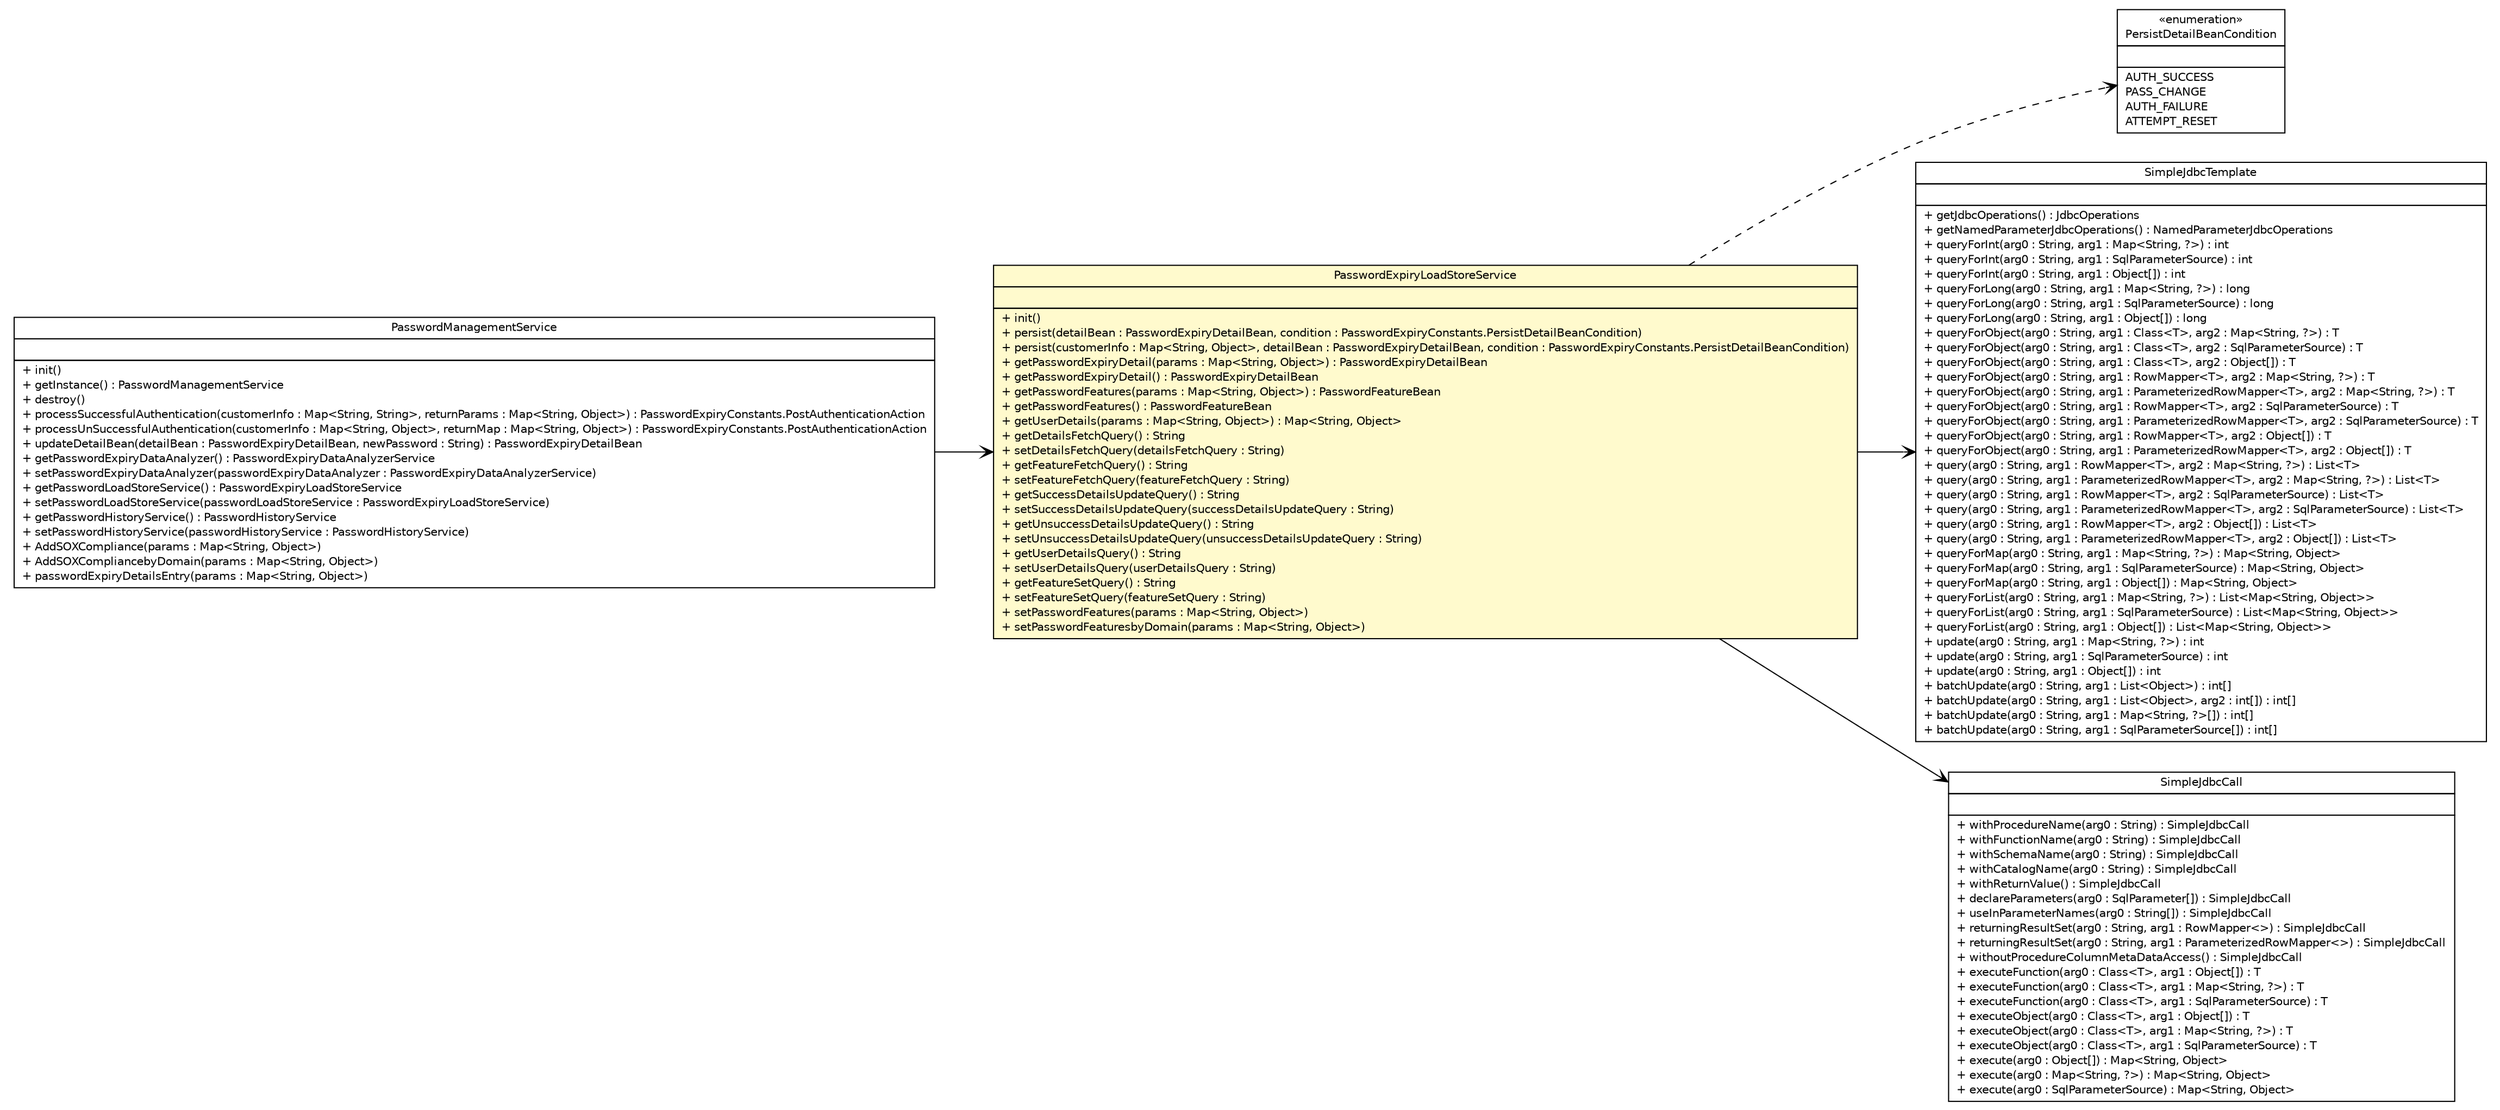 #!/usr/local/bin/dot
#
# Class diagram 
# Generated by UMLGraph version 5.1 (http://www.umlgraph.org/)
#

digraph G {
	edge [fontname="Helvetica",fontsize=10,labelfontname="Helvetica",labelfontsize=10];
	node [fontname="Helvetica",fontsize=10,shape=plaintext];
	nodesep=0.25;
	ranksep=0.5;
	rankdir=LR;
	// com.inn.headstartdemo.security.mgmt.PasswordManagementService
	c10836 [label=<<table title="com.inn.headstartdemo.security.mgmt.PasswordManagementService" border="0" cellborder="1" cellspacing="0" cellpadding="2" port="p" href="./PasswordManagementService.html">
		<tr><td><table border="0" cellspacing="0" cellpadding="1">
<tr><td align="center" balign="center"> PasswordManagementService </td></tr>
		</table></td></tr>
		<tr><td><table border="0" cellspacing="0" cellpadding="1">
<tr><td align="left" balign="left">  </td></tr>
		</table></td></tr>
		<tr><td><table border="0" cellspacing="0" cellpadding="1">
<tr><td align="left" balign="left"> + init() </td></tr>
<tr><td align="left" balign="left"> + getInstance() : PasswordManagementService </td></tr>
<tr><td align="left" balign="left"> + destroy() </td></tr>
<tr><td align="left" balign="left"> + processSuccessfulAuthentication(customerInfo : Map&lt;String, String&gt;, returnParams : Map&lt;String, Object&gt;) : PasswordExpiryConstants.PostAuthenticationAction </td></tr>
<tr><td align="left" balign="left"> + processUnSuccessfulAuthentication(customerInfo : Map&lt;String, Object&gt;, returnMap : Map&lt;String, Object&gt;) : PasswordExpiryConstants.PostAuthenticationAction </td></tr>
<tr><td align="left" balign="left"> + updateDetailBean(detailBean : PasswordExpiryDetailBean, newPassword : String) : PasswordExpiryDetailBean </td></tr>
<tr><td align="left" balign="left"> + getPasswordExpiryDataAnalyzer() : PasswordExpiryDataAnalyzerService </td></tr>
<tr><td align="left" balign="left"> + setPasswordExpiryDataAnalyzer(passwordExpiryDataAnalyzer : PasswordExpiryDataAnalyzerService) </td></tr>
<tr><td align="left" balign="left"> + getPasswordLoadStoreService() : PasswordExpiryLoadStoreService </td></tr>
<tr><td align="left" balign="left"> + setPasswordLoadStoreService(passwordLoadStoreService : PasswordExpiryLoadStoreService) </td></tr>
<tr><td align="left" balign="left"> + getPasswordHistoryService() : PasswordHistoryService </td></tr>
<tr><td align="left" balign="left"> + setPasswordHistoryService(passwordHistoryService : PasswordHistoryService) </td></tr>
<tr><td align="left" balign="left"> + AddSOXCompliance(params : Map&lt;String, Object&gt;) </td></tr>
<tr><td align="left" balign="left"> + AddSOXCompliancebyDomain(params : Map&lt;String, Object&gt;) </td></tr>
<tr><td align="left" balign="left"> + passwordExpiryDetailsEntry(params : Map&lt;String, Object&gt;) </td></tr>
		</table></td></tr>
		</table>>, fontname="Helvetica", fontcolor="black", fontsize=10.0];
	// com.inn.headstartdemo.security.mgmt.PasswordExpiryLoadStoreService
	c10839 [label=<<table title="com.inn.headstartdemo.security.mgmt.PasswordExpiryLoadStoreService" border="0" cellborder="1" cellspacing="0" cellpadding="2" port="p" bgcolor="lemonChiffon" href="./PasswordExpiryLoadStoreService.html">
		<tr><td><table border="0" cellspacing="0" cellpadding="1">
<tr><td align="center" balign="center"> PasswordExpiryLoadStoreService </td></tr>
		</table></td></tr>
		<tr><td><table border="0" cellspacing="0" cellpadding="1">
<tr><td align="left" balign="left">  </td></tr>
		</table></td></tr>
		<tr><td><table border="0" cellspacing="0" cellpadding="1">
<tr><td align="left" balign="left"> + init() </td></tr>
<tr><td align="left" balign="left"> + persist(detailBean : PasswordExpiryDetailBean, condition : PasswordExpiryConstants.PersistDetailBeanCondition) </td></tr>
<tr><td align="left" balign="left"> + persist(customerInfo : Map&lt;String, Object&gt;, detailBean : PasswordExpiryDetailBean, condition : PasswordExpiryConstants.PersistDetailBeanCondition) </td></tr>
<tr><td align="left" balign="left"> + getPasswordExpiryDetail(params : Map&lt;String, Object&gt;) : PasswordExpiryDetailBean </td></tr>
<tr><td align="left" balign="left"> + getPasswordExpiryDetail() : PasswordExpiryDetailBean </td></tr>
<tr><td align="left" balign="left"> + getPasswordFeatures(params : Map&lt;String, Object&gt;) : PasswordFeatureBean </td></tr>
<tr><td align="left" balign="left"> + getPasswordFeatures() : PasswordFeatureBean </td></tr>
<tr><td align="left" balign="left"> + getUserDetails(params : Map&lt;String, Object&gt;) : Map&lt;String, Object&gt; </td></tr>
<tr><td align="left" balign="left"> + getDetailsFetchQuery() : String </td></tr>
<tr><td align="left" balign="left"> + setDetailsFetchQuery(detailsFetchQuery : String) </td></tr>
<tr><td align="left" balign="left"> + getFeatureFetchQuery() : String </td></tr>
<tr><td align="left" balign="left"> + setFeatureFetchQuery(featureFetchQuery : String) </td></tr>
<tr><td align="left" balign="left"> + getSuccessDetailsUpdateQuery() : String </td></tr>
<tr><td align="left" balign="left"> + setSuccessDetailsUpdateQuery(successDetailsUpdateQuery : String) </td></tr>
<tr><td align="left" balign="left"> + getUnsuccessDetailsUpdateQuery() : String </td></tr>
<tr><td align="left" balign="left"> + setUnsuccessDetailsUpdateQuery(unsuccessDetailsUpdateQuery : String) </td></tr>
<tr><td align="left" balign="left"> + getUserDetailsQuery() : String </td></tr>
<tr><td align="left" balign="left"> + setUserDetailsQuery(userDetailsQuery : String) </td></tr>
<tr><td align="left" balign="left"> + getFeatureSetQuery() : String </td></tr>
<tr><td align="left" balign="left"> + setFeatureSetQuery(featureSetQuery : String) </td></tr>
<tr><td align="left" balign="left"> + setPasswordFeatures(params : Map&lt;String, Object&gt;) </td></tr>
<tr><td align="left" balign="left"> + setPasswordFeaturesbyDomain(params : Map&lt;String, Object&gt;) </td></tr>
		</table></td></tr>
		</table>>, fontname="Helvetica", fontcolor="black", fontsize=10.0];
	// com.inn.headstartdemo.security.spring.PasswordExpiryConstants.PersistDetailBeanCondition
	c10845 [label=<<table title="com.inn.headstartdemo.security.spring.PasswordExpiryConstants.PersistDetailBeanCondition" border="0" cellborder="1" cellspacing="0" cellpadding="2" port="p" href="../spring/PasswordExpiryConstants.PersistDetailBeanCondition.html">
		<tr><td><table border="0" cellspacing="0" cellpadding="1">
<tr><td align="center" balign="center"> &#171;enumeration&#187; </td></tr>
<tr><td align="center" balign="center"> PersistDetailBeanCondition </td></tr>
		</table></td></tr>
		<tr><td><table border="0" cellspacing="0" cellpadding="1">
<tr><td align="left" balign="left">  </td></tr>
		</table></td></tr>
		<tr><td><table border="0" cellspacing="0" cellpadding="1">
<tr><td align="left" balign="left"> AUTH_SUCCESS </td></tr>
<tr><td align="left" balign="left"> PASS_CHANGE </td></tr>
<tr><td align="left" balign="left"> AUTH_FAILURE </td></tr>
<tr><td align="left" balign="left"> ATTEMPT_RESET </td></tr>
		</table></td></tr>
		</table>>, fontname="Helvetica", fontcolor="black", fontsize=10.0];
	// com.inn.headstartdemo.security.mgmt.PasswordManagementService NAVASSOC com.inn.headstartdemo.security.mgmt.PasswordExpiryLoadStoreService
	c10836:p -> c10839:p [taillabel="", label="", headlabel="", fontname="Helvetica", fontcolor="black", fontsize=10.0, color="black", arrowhead=open];
	// com.inn.headstartdemo.security.mgmt.PasswordExpiryLoadStoreService NAVASSOC org.springframework.jdbc.core.simple.SimpleJdbcTemplate
	c10839:p -> c11088:p [taillabel="", label="", headlabel="", fontname="Helvetica", fontcolor="black", fontsize=10.0, color="black", arrowhead=open];
	// com.inn.headstartdemo.security.mgmt.PasswordExpiryLoadStoreService NAVASSOC org.springframework.jdbc.core.simple.SimpleJdbcCall
	c10839:p -> c11089:p [taillabel="", label="", headlabel="", fontname="Helvetica", fontcolor="black", fontsize=10.0, color="black", arrowhead=open];
	// com.inn.headstartdemo.security.mgmt.PasswordExpiryLoadStoreService DEPEND com.inn.headstartdemo.security.spring.PasswordExpiryConstants.PersistDetailBeanCondition
	c10839:p -> c10845:p [taillabel="", label="", headlabel="", fontname="Helvetica", fontcolor="black", fontsize=10.0, color="black", arrowhead=open, style=dashed];
	// org.springframework.jdbc.core.simple.SimpleJdbcCall
	c11089 [label=<<table title="org.springframework.jdbc.core.simple.SimpleJdbcCall" border="0" cellborder="1" cellspacing="0" cellpadding="2" port="p" href="http://java.sun.com/j2se/1.4.2/docs/api/org/springframework/jdbc/core/simple/SimpleJdbcCall.html">
		<tr><td><table border="0" cellspacing="0" cellpadding="1">
<tr><td align="center" balign="center"> SimpleJdbcCall </td></tr>
		</table></td></tr>
		<tr><td><table border="0" cellspacing="0" cellpadding="1">
<tr><td align="left" balign="left">  </td></tr>
		</table></td></tr>
		<tr><td><table border="0" cellspacing="0" cellpadding="1">
<tr><td align="left" balign="left"> + withProcedureName(arg0 : String) : SimpleJdbcCall </td></tr>
<tr><td align="left" balign="left"> + withFunctionName(arg0 : String) : SimpleJdbcCall </td></tr>
<tr><td align="left" balign="left"> + withSchemaName(arg0 : String) : SimpleJdbcCall </td></tr>
<tr><td align="left" balign="left"> + withCatalogName(arg0 : String) : SimpleJdbcCall </td></tr>
<tr><td align="left" balign="left"> + withReturnValue() : SimpleJdbcCall </td></tr>
<tr><td align="left" balign="left"> + declareParameters(arg0 : SqlParameter[]) : SimpleJdbcCall </td></tr>
<tr><td align="left" balign="left"> + useInParameterNames(arg0 : String[]) : SimpleJdbcCall </td></tr>
<tr><td align="left" balign="left"> + returningResultSet(arg0 : String, arg1 : RowMapper&lt;&gt;) : SimpleJdbcCall </td></tr>
<tr><td align="left" balign="left"> + returningResultSet(arg0 : String, arg1 : ParameterizedRowMapper&lt;&gt;) : SimpleJdbcCall </td></tr>
<tr><td align="left" balign="left"> + withoutProcedureColumnMetaDataAccess() : SimpleJdbcCall </td></tr>
<tr><td align="left" balign="left"> + executeFunction(arg0 : Class&lt;T&gt;, arg1 : Object[]) : T </td></tr>
<tr><td align="left" balign="left"> + executeFunction(arg0 : Class&lt;T&gt;, arg1 : Map&lt;String, ?&gt;) : T </td></tr>
<tr><td align="left" balign="left"> + executeFunction(arg0 : Class&lt;T&gt;, arg1 : SqlParameterSource) : T </td></tr>
<tr><td align="left" balign="left"> + executeObject(arg0 : Class&lt;T&gt;, arg1 : Object[]) : T </td></tr>
<tr><td align="left" balign="left"> + executeObject(arg0 : Class&lt;T&gt;, arg1 : Map&lt;String, ?&gt;) : T </td></tr>
<tr><td align="left" balign="left"> + executeObject(arg0 : Class&lt;T&gt;, arg1 : SqlParameterSource) : T </td></tr>
<tr><td align="left" balign="left"> + execute(arg0 : Object[]) : Map&lt;String, Object&gt; </td></tr>
<tr><td align="left" balign="left"> + execute(arg0 : Map&lt;String, ?&gt;) : Map&lt;String, Object&gt; </td></tr>
<tr><td align="left" balign="left"> + execute(arg0 : SqlParameterSource) : Map&lt;String, Object&gt; </td></tr>
		</table></td></tr>
		</table>>, fontname="Helvetica", fontcolor="black", fontsize=10.0];
	// org.springframework.jdbc.core.simple.SimpleJdbcTemplate
	c11088 [label=<<table title="org.springframework.jdbc.core.simple.SimpleJdbcTemplate" border="0" cellborder="1" cellspacing="0" cellpadding="2" port="p" href="http://java.sun.com/j2se/1.4.2/docs/api/org/springframework/jdbc/core/simple/SimpleJdbcTemplate.html">
		<tr><td><table border="0" cellspacing="0" cellpadding="1">
<tr><td align="center" balign="center"> SimpleJdbcTemplate </td></tr>
		</table></td></tr>
		<tr><td><table border="0" cellspacing="0" cellpadding="1">
<tr><td align="left" balign="left">  </td></tr>
		</table></td></tr>
		<tr><td><table border="0" cellspacing="0" cellpadding="1">
<tr><td align="left" balign="left"> + getJdbcOperations() : JdbcOperations </td></tr>
<tr><td align="left" balign="left"> + getNamedParameterJdbcOperations() : NamedParameterJdbcOperations </td></tr>
<tr><td align="left" balign="left"> + queryForInt(arg0 : String, arg1 : Map&lt;String, ?&gt;) : int </td></tr>
<tr><td align="left" balign="left"> + queryForInt(arg0 : String, arg1 : SqlParameterSource) : int </td></tr>
<tr><td align="left" balign="left"> + queryForInt(arg0 : String, arg1 : Object[]) : int </td></tr>
<tr><td align="left" balign="left"> + queryForLong(arg0 : String, arg1 : Map&lt;String, ?&gt;) : long </td></tr>
<tr><td align="left" balign="left"> + queryForLong(arg0 : String, arg1 : SqlParameterSource) : long </td></tr>
<tr><td align="left" balign="left"> + queryForLong(arg0 : String, arg1 : Object[]) : long </td></tr>
<tr><td align="left" balign="left"> + queryForObject(arg0 : String, arg1 : Class&lt;T&gt;, arg2 : Map&lt;String, ?&gt;) : T </td></tr>
<tr><td align="left" balign="left"> + queryForObject(arg0 : String, arg1 : Class&lt;T&gt;, arg2 : SqlParameterSource) : T </td></tr>
<tr><td align="left" balign="left"> + queryForObject(arg0 : String, arg1 : Class&lt;T&gt;, arg2 : Object[]) : T </td></tr>
<tr><td align="left" balign="left"> + queryForObject(arg0 : String, arg1 : RowMapper&lt;T&gt;, arg2 : Map&lt;String, ?&gt;) : T </td></tr>
<tr><td align="left" balign="left"> + queryForObject(arg0 : String, arg1 : ParameterizedRowMapper&lt;T&gt;, arg2 : Map&lt;String, ?&gt;) : T </td></tr>
<tr><td align="left" balign="left"> + queryForObject(arg0 : String, arg1 : RowMapper&lt;T&gt;, arg2 : SqlParameterSource) : T </td></tr>
<tr><td align="left" balign="left"> + queryForObject(arg0 : String, arg1 : ParameterizedRowMapper&lt;T&gt;, arg2 : SqlParameterSource) : T </td></tr>
<tr><td align="left" balign="left"> + queryForObject(arg0 : String, arg1 : RowMapper&lt;T&gt;, arg2 : Object[]) : T </td></tr>
<tr><td align="left" balign="left"> + queryForObject(arg0 : String, arg1 : ParameterizedRowMapper&lt;T&gt;, arg2 : Object[]) : T </td></tr>
<tr><td align="left" balign="left"> + query(arg0 : String, arg1 : RowMapper&lt;T&gt;, arg2 : Map&lt;String, ?&gt;) : List&lt;T&gt; </td></tr>
<tr><td align="left" balign="left"> + query(arg0 : String, arg1 : ParameterizedRowMapper&lt;T&gt;, arg2 : Map&lt;String, ?&gt;) : List&lt;T&gt; </td></tr>
<tr><td align="left" balign="left"> + query(arg0 : String, arg1 : RowMapper&lt;T&gt;, arg2 : SqlParameterSource) : List&lt;T&gt; </td></tr>
<tr><td align="left" balign="left"> + query(arg0 : String, arg1 : ParameterizedRowMapper&lt;T&gt;, arg2 : SqlParameterSource) : List&lt;T&gt; </td></tr>
<tr><td align="left" balign="left"> + query(arg0 : String, arg1 : RowMapper&lt;T&gt;, arg2 : Object[]) : List&lt;T&gt; </td></tr>
<tr><td align="left" balign="left"> + query(arg0 : String, arg1 : ParameterizedRowMapper&lt;T&gt;, arg2 : Object[]) : List&lt;T&gt; </td></tr>
<tr><td align="left" balign="left"> + queryForMap(arg0 : String, arg1 : Map&lt;String, ?&gt;) : Map&lt;String, Object&gt; </td></tr>
<tr><td align="left" balign="left"> + queryForMap(arg0 : String, arg1 : SqlParameterSource) : Map&lt;String, Object&gt; </td></tr>
<tr><td align="left" balign="left"> + queryForMap(arg0 : String, arg1 : Object[]) : Map&lt;String, Object&gt; </td></tr>
<tr><td align="left" balign="left"> + queryForList(arg0 : String, arg1 : Map&lt;String, ?&gt;) : List&lt;Map&lt;String, Object&gt;&gt; </td></tr>
<tr><td align="left" balign="left"> + queryForList(arg0 : String, arg1 : SqlParameterSource) : List&lt;Map&lt;String, Object&gt;&gt; </td></tr>
<tr><td align="left" balign="left"> + queryForList(arg0 : String, arg1 : Object[]) : List&lt;Map&lt;String, Object&gt;&gt; </td></tr>
<tr><td align="left" balign="left"> + update(arg0 : String, arg1 : Map&lt;String, ?&gt;) : int </td></tr>
<tr><td align="left" balign="left"> + update(arg0 : String, arg1 : SqlParameterSource) : int </td></tr>
<tr><td align="left" balign="left"> + update(arg0 : String, arg1 : Object[]) : int </td></tr>
<tr><td align="left" balign="left"> + batchUpdate(arg0 : String, arg1 : List&lt;Object&gt;) : int[] </td></tr>
<tr><td align="left" balign="left"> + batchUpdate(arg0 : String, arg1 : List&lt;Object&gt;, arg2 : int[]) : int[] </td></tr>
<tr><td align="left" balign="left"> + batchUpdate(arg0 : String, arg1 : Map&lt;String, ?&gt;[]) : int[] </td></tr>
<tr><td align="left" balign="left"> + batchUpdate(arg0 : String, arg1 : SqlParameterSource[]) : int[] </td></tr>
		</table></td></tr>
		</table>>, fontname="Helvetica", fontcolor="black", fontsize=10.0];
}

